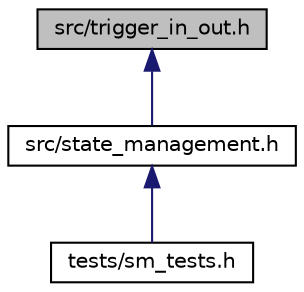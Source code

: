 digraph "src/trigger_in_out.h"
{
 // LATEX_PDF_SIZE
  edge [fontname="Helvetica",fontsize="10",labelfontname="Helvetica",labelfontsize="10"];
  node [fontname="Helvetica",fontsize="10",shape=record];
  Node1 [label="src/trigger_in_out.h",height=0.2,width=0.4,color="black", fillcolor="grey75", style="filled", fontcolor="black",tooltip="Trigger in_out interface."];
  Node1 -> Node2 [dir="back",color="midnightblue",fontsize="10",style="solid",fontname="Helvetica"];
  Node2 [label="src/state_management.h",height=0.2,width=0.4,color="black", fillcolor="white", style="filled",URL="$state__management_8h.html",tooltip="State Management main header file."];
  Node2 -> Node3 [dir="back",color="midnightblue",fontsize="10",style="solid",fontname="Helvetica"];
  Node3 [label="tests/sm_tests.h",height=0.2,width=0.4,color="black", fillcolor="white", style="filled",URL="$sm__tests_8h.html",tooltip="Header with text fixture and basic includes for SM tests."];
}
